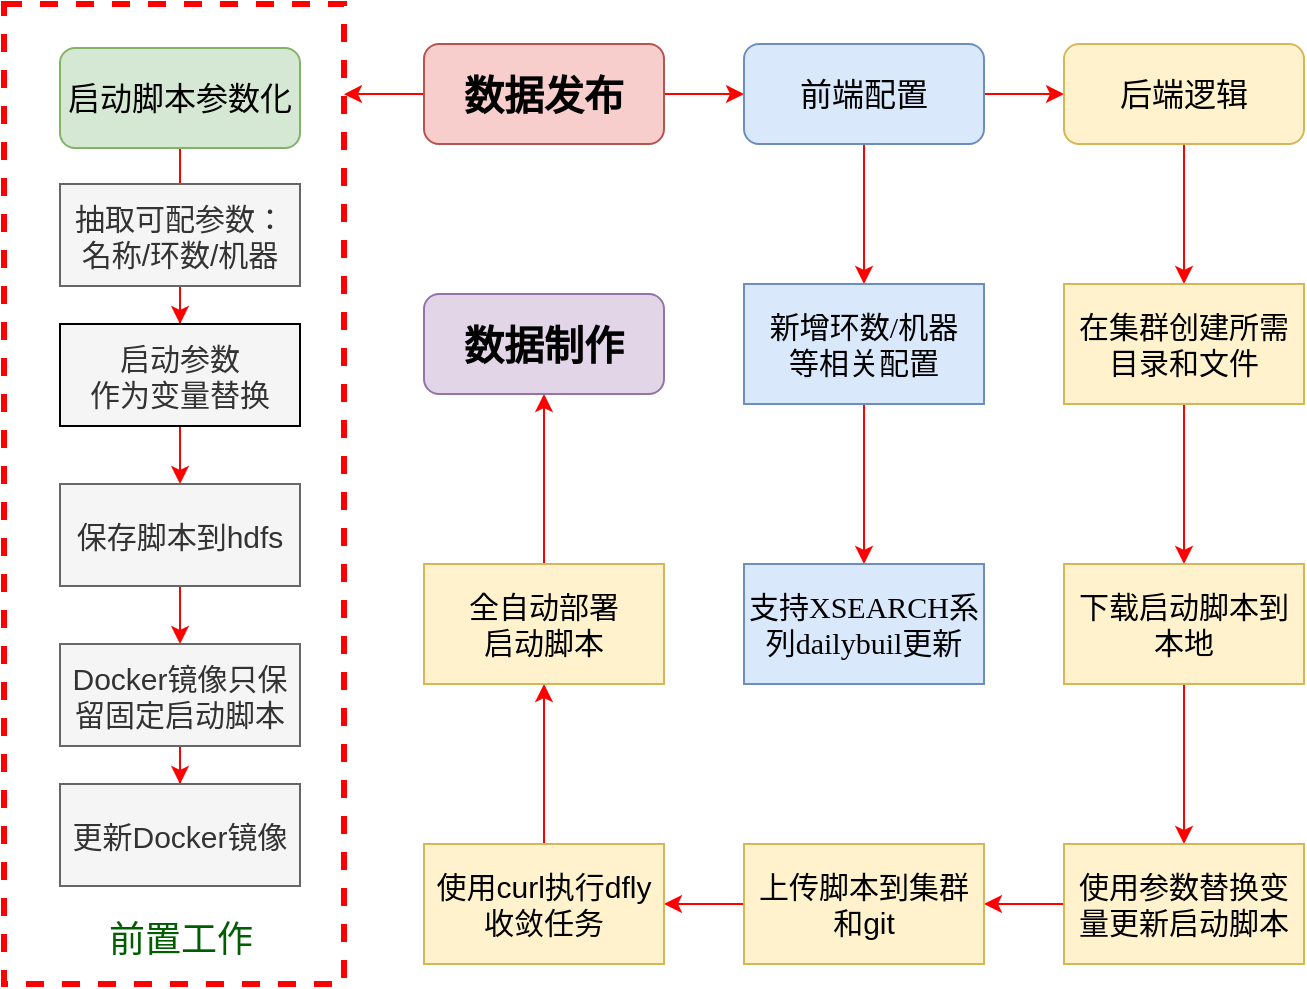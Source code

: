 <mxfile version="14.4.8" type="github">
  <diagram name="Page-1" id="8ce9d11a-91a2-4d17-14d8-a56ed91bf033">
    <mxGraphModel dx="946" dy="572" grid="1" gridSize="10" guides="1" tooltips="1" connect="1" arrows="1" fold="1" page="1" pageScale="1" pageWidth="1100" pageHeight="850" background="none" math="0" shadow="0">
      <root>
        <mxCell id="0" />
        <mxCell id="1" parent="0" />
        <mxCell id="f_8CUuF7dxP9KDjFma92-12" value="" style="rounded=0;whiteSpace=wrap;html=1;fillColor=none;strokeColor=#FF0000;dashed=1;strokeWidth=3;fontSize=16;" parent="1" vertex="1">
          <mxGeometry x="180" y="70" width="170" height="490" as="geometry" />
        </mxCell>
        <mxCell id="17ea667e15c223fc-29" style="edgeStyle=orthogonalEdgeStyle;rounded=1;html=1;labelBackgroundColor=none;startArrow=none;startFill=0;startSize=5;endArrow=classicThin;endFill=1;endSize=5;jettySize=auto;orthogonalLoop=1;strokeWidth=1;fontFamily=Verdana;fontSize=16;strokeColor=#FF0000;" parent="1" source="17ea667e15c223fc-2" edge="1">
          <mxGeometry relative="1" as="geometry">
            <mxPoint x="268" y="160" as="targetPoint" />
          </mxGeometry>
        </mxCell>
        <mxCell id="17ea667e15c223fc-2" value="启动脚本参数化" style="rounded=1;whiteSpace=wrap;html=1;shadow=0;labelBackgroundColor=none;strokeWidth=1;fontFamily=Verdana;fontSize=16;align=center;fillColor=#d5e8d4;strokeColor=#82b366;" parent="1" vertex="1">
          <mxGeometry x="208" y="92" width="120" height="50" as="geometry" />
        </mxCell>
        <mxCell id="f_8CUuF7dxP9KDjFma92-42" style="edgeStyle=orthogonalEdgeStyle;rounded=0;orthogonalLoop=1;jettySize=auto;html=1;exitX=1;exitY=0.5;exitDx=0;exitDy=0;entryX=0;entryY=0.5;entryDx=0;entryDy=0;fontSize=16;strokeColor=#FF0000;" parent="1" source="17ea667e15c223fc-12" target="17ea667e15c223fc-14" edge="1">
          <mxGeometry relative="1" as="geometry" />
        </mxCell>
        <mxCell id="f_8CUuF7dxP9KDjFma92-50" style="edgeStyle=orthogonalEdgeStyle;rounded=0;orthogonalLoop=1;jettySize=auto;html=1;exitX=0;exitY=0.5;exitDx=0;exitDy=0;entryX=1;entryY=0.092;entryDx=0;entryDy=0;entryPerimeter=0;fontSize=16;strokeColor=#FF0000;" parent="1" source="17ea667e15c223fc-12" target="f_8CUuF7dxP9KDjFma92-12" edge="1">
          <mxGeometry relative="1" as="geometry" />
        </mxCell>
        <mxCell id="17ea667e15c223fc-12" value="数据发布" style="rounded=1;whiteSpace=wrap;html=1;shadow=0;labelBackgroundColor=none;strokeWidth=1;fontFamily=Verdana;fontSize=20;align=center;fillColor=#f8cecc;strokeColor=#b85450;fontStyle=1" parent="1" vertex="1">
          <mxGeometry x="390" y="90" width="120" height="50" as="geometry" />
        </mxCell>
        <mxCell id="f_8CUuF7dxP9KDjFma92-23" value="" style="edgeStyle=orthogonalEdgeStyle;rounded=0;orthogonalLoop=1;jettySize=auto;html=1;fontSize=16;strokeColor=#FF0000;" parent="1" source="17ea667e15c223fc-14" target="f_8CUuF7dxP9KDjFma92-22" edge="1">
          <mxGeometry relative="1" as="geometry" />
        </mxCell>
        <mxCell id="f_8CUuF7dxP9KDjFma92-27" value="" style="edgeStyle=orthogonalEdgeStyle;rounded=0;orthogonalLoop=1;jettySize=auto;html=1;fontSize=16;strokeColor=#FF0000;" parent="1" source="17ea667e15c223fc-14" target="f_8CUuF7dxP9KDjFma92-26" edge="1">
          <mxGeometry relative="1" as="geometry" />
        </mxCell>
        <mxCell id="17ea667e15c223fc-14" value="前端配置" style="rounded=1;whiteSpace=wrap;html=1;shadow=0;labelBackgroundColor=none;strokeWidth=1;fontFamily=Verdana;fontSize=16;align=center;fillColor=#dae8fc;strokeColor=#6c8ebf;" parent="1" vertex="1">
          <mxGeometry x="550" y="90" width="120" height="50" as="geometry" />
        </mxCell>
        <mxCell id="f_8CUuF7dxP9KDjFma92-3" value="" style="edgeStyle=orthogonalEdgeStyle;rounded=0;orthogonalLoop=1;jettySize=auto;html=1;fontSize=15;strokeColor=#FF0000;" parent="1" source="f_8CUuF7dxP9KDjFma92-1" target="f_8CUuF7dxP9KDjFma92-2" edge="1">
          <mxGeometry relative="1" as="geometry" />
        </mxCell>
        <mxCell id="f_8CUuF7dxP9KDjFma92-1" value="抽取可配参数：&lt;br style=&quot;font-size: 15px;&quot;&gt;名称/环数/机器" style="rounded=0;whiteSpace=wrap;html=1;fontSize=15;fillColor=#f5f5f5;strokeColor=#666666;fontColor=#333333;" parent="1" vertex="1">
          <mxGeometry x="208" y="160" width="120" height="51" as="geometry" />
        </mxCell>
        <mxCell id="f_8CUuF7dxP9KDjFma92-5" value="" style="edgeStyle=orthogonalEdgeStyle;rounded=0;orthogonalLoop=1;jettySize=auto;html=1;fontSize=15;strokeColor=#FF0000;" parent="1" source="f_8CUuF7dxP9KDjFma92-2" target="f_8CUuF7dxP9KDjFma92-4" edge="1">
          <mxGeometry relative="1" as="geometry" />
        </mxCell>
        <mxCell id="f_8CUuF7dxP9KDjFma92-2" value="启动参数&lt;br style=&quot;font-size: 15px;&quot;&gt;作为变量替换" style="rounded=0;whiteSpace=wrap;html=1;fontSize=15;fillColor=#f5f5f5;fontColor=#333333;" parent="1" vertex="1">
          <mxGeometry x="208" y="230" width="120" height="51" as="geometry" />
        </mxCell>
        <mxCell id="f_8CUuF7dxP9KDjFma92-7" value="" style="edgeStyle=orthogonalEdgeStyle;rounded=0;orthogonalLoop=1;jettySize=auto;html=1;fontSize=15;strokeColor=#FF0000;" parent="1" source="f_8CUuF7dxP9KDjFma92-4" target="f_8CUuF7dxP9KDjFma92-6" edge="1">
          <mxGeometry relative="1" as="geometry" />
        </mxCell>
        <mxCell id="f_8CUuF7dxP9KDjFma92-4" value="保存脚本到hdfs" style="rounded=0;whiteSpace=wrap;html=1;fontSize=15;fillColor=#f5f5f5;strokeColor=#666666;fontColor=#333333;" parent="1" vertex="1">
          <mxGeometry x="208" y="310" width="120" height="51" as="geometry" />
        </mxCell>
        <mxCell id="f_8CUuF7dxP9KDjFma92-9" value="" style="edgeStyle=orthogonalEdgeStyle;rounded=0;orthogonalLoop=1;jettySize=auto;html=1;fontSize=15;strokeColor=#FF0000;" parent="1" source="f_8CUuF7dxP9KDjFma92-6" target="f_8CUuF7dxP9KDjFma92-8" edge="1">
          <mxGeometry relative="1" as="geometry" />
        </mxCell>
        <mxCell id="f_8CUuF7dxP9KDjFma92-6" value="Docker镜像只保留固定启动脚本" style="rounded=0;whiteSpace=wrap;html=1;fontSize=15;fillColor=#f5f5f5;strokeColor=#666666;fontColor=#333333;" parent="1" vertex="1">
          <mxGeometry x="208" y="390" width="120" height="51" as="geometry" />
        </mxCell>
        <mxCell id="f_8CUuF7dxP9KDjFma92-8" value="更新Docker镜像" style="rounded=0;whiteSpace=wrap;html=1;fontSize=15;fillColor=#f5f5f5;strokeColor=#666666;fontColor=#333333;" parent="1" vertex="1">
          <mxGeometry x="208" y="460" width="120" height="51" as="geometry" />
        </mxCell>
        <mxCell id="f_8CUuF7dxP9KDjFma92-13" value="前置工作" style="text;html=1;strokeColor=none;fillColor=none;align=center;verticalAlign=middle;whiteSpace=wrap;rounded=0;fontSize=18;labelBackgroundColor=none;fontColor=#005E00;" parent="1" vertex="1">
          <mxGeometry x="226.75" y="528" width="82.5" height="20" as="geometry" />
        </mxCell>
        <mxCell id="f_8CUuF7dxP9KDjFma92-29" value="" style="edgeStyle=orthogonalEdgeStyle;rounded=0;orthogonalLoop=1;jettySize=auto;html=1;fontSize=15;strokeColor=#FF0000;" parent="1" source="f_8CUuF7dxP9KDjFma92-22" target="f_8CUuF7dxP9KDjFma92-28" edge="1">
          <mxGeometry relative="1" as="geometry" />
        </mxCell>
        <mxCell id="f_8CUuF7dxP9KDjFma92-22" value="新增环数/机器&lt;br style=&quot;font-size: 15px;&quot;&gt;等相关配置" style="rounded=0;whiteSpace=wrap;html=1;shadow=0;labelBackgroundColor=none;strokeWidth=1;fontFamily=Verdana;fontSize=15;align=center;fillColor=#dae8fc;strokeColor=#6c8ebf;" parent="1" vertex="1">
          <mxGeometry x="550" y="210" width="120" height="60" as="geometry" />
        </mxCell>
        <mxCell id="f_8CUuF7dxP9KDjFma92-30" style="edgeStyle=orthogonalEdgeStyle;rounded=0;orthogonalLoop=1;jettySize=auto;html=1;exitX=0.5;exitY=1;exitDx=0;exitDy=0;fontSize=16;strokeColor=#FF0000;" parent="1" source="f_8CUuF7dxP9KDjFma92-26" target="f_8CUuF7dxP9KDjFma92-31" edge="1">
          <mxGeometry relative="1" as="geometry">
            <mxPoint x="770.529" y="210" as="targetPoint" />
          </mxGeometry>
        </mxCell>
        <mxCell id="f_8CUuF7dxP9KDjFma92-26" value="后端逻辑" style="rounded=1;whiteSpace=wrap;html=1;shadow=0;labelBackgroundColor=none;strokeWidth=1;fontFamily=Verdana;fontSize=16;align=center;fillColor=#fff2cc;strokeColor=#d6b656;" parent="1" vertex="1">
          <mxGeometry x="710" y="90" width="120" height="50" as="geometry" />
        </mxCell>
        <mxCell id="f_8CUuF7dxP9KDjFma92-28" value="支持XSEARCH系列dailybuil更新" style="rounded=0;whiteSpace=wrap;html=1;shadow=0;labelBackgroundColor=none;strokeWidth=1;fontFamily=Verdana;fontSize=15;align=center;fillColor=#dae8fc;strokeColor=#6c8ebf;" parent="1" vertex="1">
          <mxGeometry x="550" y="350" width="120" height="60" as="geometry" />
        </mxCell>
        <mxCell id="f_8CUuF7dxP9KDjFma92-33" value="" style="edgeStyle=orthogonalEdgeStyle;rounded=0;orthogonalLoop=1;jettySize=auto;html=1;fontSize=15;strokeColor=#FF0000;" parent="1" source="f_8CUuF7dxP9KDjFma92-31" target="f_8CUuF7dxP9KDjFma92-32" edge="1">
          <mxGeometry relative="1" as="geometry" />
        </mxCell>
        <mxCell id="f_8CUuF7dxP9KDjFma92-31" value="在集群创建所需&lt;br style=&quot;font-size: 15px;&quot;&gt;目录和文件" style="rounded=0;whiteSpace=wrap;html=1;fontSize=15;fillColor=#fff2cc;strokeColor=#d6b656;" parent="1" vertex="1">
          <mxGeometry x="709.999" y="210" width="120" height="60" as="geometry" />
        </mxCell>
        <mxCell id="f_8CUuF7dxP9KDjFma92-35" value="" style="edgeStyle=orthogonalEdgeStyle;rounded=0;orthogonalLoop=1;jettySize=auto;html=1;fontSize=15;strokeColor=#FF0000;" parent="1" source="f_8CUuF7dxP9KDjFma92-32" target="f_8CUuF7dxP9KDjFma92-34" edge="1">
          <mxGeometry relative="1" as="geometry" />
        </mxCell>
        <mxCell id="f_8CUuF7dxP9KDjFma92-32" value="下载启动脚本到本地" style="rounded=0;whiteSpace=wrap;html=1;fontSize=15;fillColor=#fff2cc;strokeColor=#d6b656;" parent="1" vertex="1">
          <mxGeometry x="709.999" y="350" width="120" height="60" as="geometry" />
        </mxCell>
        <mxCell id="f_8CUuF7dxP9KDjFma92-37" value="" style="edgeStyle=orthogonalEdgeStyle;rounded=0;orthogonalLoop=1;jettySize=auto;html=1;fontSize=15;strokeColor=#FF0000;" parent="1" source="f_8CUuF7dxP9KDjFma92-34" target="f_8CUuF7dxP9KDjFma92-36" edge="1">
          <mxGeometry relative="1" as="geometry" />
        </mxCell>
        <mxCell id="f_8CUuF7dxP9KDjFma92-34" value="使用参数替换变量更新启动脚本" style="rounded=0;whiteSpace=wrap;html=1;fontSize=15;fillColor=#fff2cc;strokeColor=#d6b656;" parent="1" vertex="1">
          <mxGeometry x="709.999" y="490" width="120" height="60" as="geometry" />
        </mxCell>
        <mxCell id="f_8CUuF7dxP9KDjFma92-39" value="" style="edgeStyle=orthogonalEdgeStyle;rounded=0;orthogonalLoop=1;jettySize=auto;html=1;fontSize=15;strokeColor=#FF0000;" parent="1" source="f_8CUuF7dxP9KDjFma92-36" target="f_8CUuF7dxP9KDjFma92-38" edge="1">
          <mxGeometry relative="1" as="geometry" />
        </mxCell>
        <mxCell id="f_8CUuF7dxP9KDjFma92-36" value="上传脚本到集群和git" style="rounded=0;whiteSpace=wrap;html=1;fontSize=15;fillColor=#fff2cc;strokeColor=#d6b656;" parent="1" vertex="1">
          <mxGeometry x="549.999" y="490" width="120" height="60" as="geometry" />
        </mxCell>
        <mxCell id="f_8CUuF7dxP9KDjFma92-41" value="" style="edgeStyle=orthogonalEdgeStyle;rounded=0;orthogonalLoop=1;jettySize=auto;html=1;fontSize=15;strokeColor=#FF0000;" parent="1" source="f_8CUuF7dxP9KDjFma92-38" target="f_8CUuF7dxP9KDjFma92-40" edge="1">
          <mxGeometry relative="1" as="geometry" />
        </mxCell>
        <mxCell id="f_8CUuF7dxP9KDjFma92-38" value="使用curl执行dfly&lt;br style=&quot;font-size: 15px;&quot;&gt;收敛任务" style="rounded=0;whiteSpace=wrap;html=1;fontSize=15;fillColor=#fff2cc;strokeColor=#d6b656;" parent="1" vertex="1">
          <mxGeometry x="389.999" y="490" width="120" height="60" as="geometry" />
        </mxCell>
        <mxCell id="f_8CUuF7dxP9KDjFma92-48" value="" style="edgeStyle=orthogonalEdgeStyle;rounded=0;orthogonalLoop=1;jettySize=auto;html=1;fontSize=15;strokeColor=#FF0000;" parent="1" source="f_8CUuF7dxP9KDjFma92-40" target="f_8CUuF7dxP9KDjFma92-47" edge="1">
          <mxGeometry relative="1" as="geometry" />
        </mxCell>
        <mxCell id="f_8CUuF7dxP9KDjFma92-40" value="全自动部署&lt;br style=&quot;font-size: 15px;&quot;&gt;启动脚本" style="rounded=0;whiteSpace=wrap;html=1;fontSize=15;fillColor=#fff2cc;strokeColor=#d6b656;" parent="1" vertex="1">
          <mxGeometry x="389.999" y="350" width="120" height="60" as="geometry" />
        </mxCell>
        <mxCell id="f_8CUuF7dxP9KDjFma92-47" value="数据制作" style="rounded=1;whiteSpace=wrap;html=1;fontSize=20;fillColor=#e1d5e7;strokeColor=#9673a6;fontStyle=1" parent="1" vertex="1">
          <mxGeometry x="389.999" y="215" width="120" height="50" as="geometry" />
        </mxCell>
      </root>
    </mxGraphModel>
  </diagram>
</mxfile>
